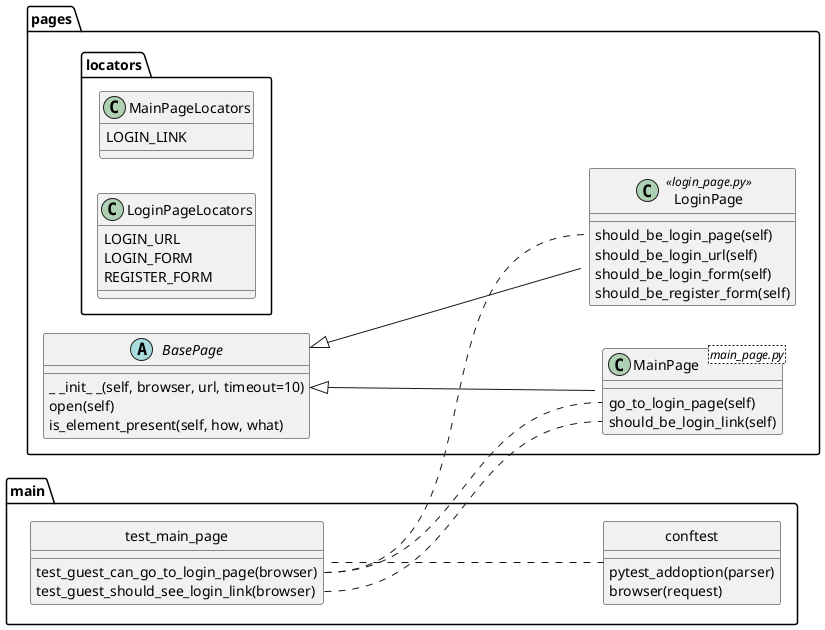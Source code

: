 @startuml
'https://plantuml.com/class-diagram
skinparam ranksep 250
left to right direction

package pages {

    BasePage <|-- MainPage
    BasePage <|-- LoginPage

    abstract class BasePage {
    _ _init_ _(self, browser, url, timeout=10)
    open(self)
    is_element_present(self, how, what)
    }

    class MainPage <main_page.py>{
    go_to_login_page(self)
    should_be_login_link(self)
    }

    class LoginPage <<login_page.py>>{
    should_be_login_page(self)
    should_be_login_url(self)
    should_be_login_form(self)
    should_be_register_form(self)
    }

    package locators {
        class MainPageLocators {
        LOGIN_LINK
        }

        class LoginPageLocators {
        LOGIN_URL
        LOGIN_FORM
        REGISTER_FORM
        }
    }
}

package main {

    class conftest {
    pytest_addoption(parser)
    browser(request)
    }

    class test_main_page {
    test_guest_can_go_to_login_page(browser)
    test_guest_should_see_login_link(browser)
    }
}

hide conftest circle
hide test_main_page circle

test_main_page::test_guest_can_go_to_login_page -[dashed]- MainPage::go_to_login_page
test_main_page::test_guest_can_go_to_login_page -[dashed]- LoginPage::should_be_login_page

test_main_page::test_guest_should_see_login_link -[dashed]- MainPage::should_be_login_link

'MainPage::should_be_login_link -[dashed]- BasePage::is_element_present
'LoginPage::should_be_login_form -[dashed]- BasePage::is_element_present
'LoginPage::should_be_register_form -[dashed]- BasePage::is_element_present

test_main_page -[dashed]- conftest
@enduml